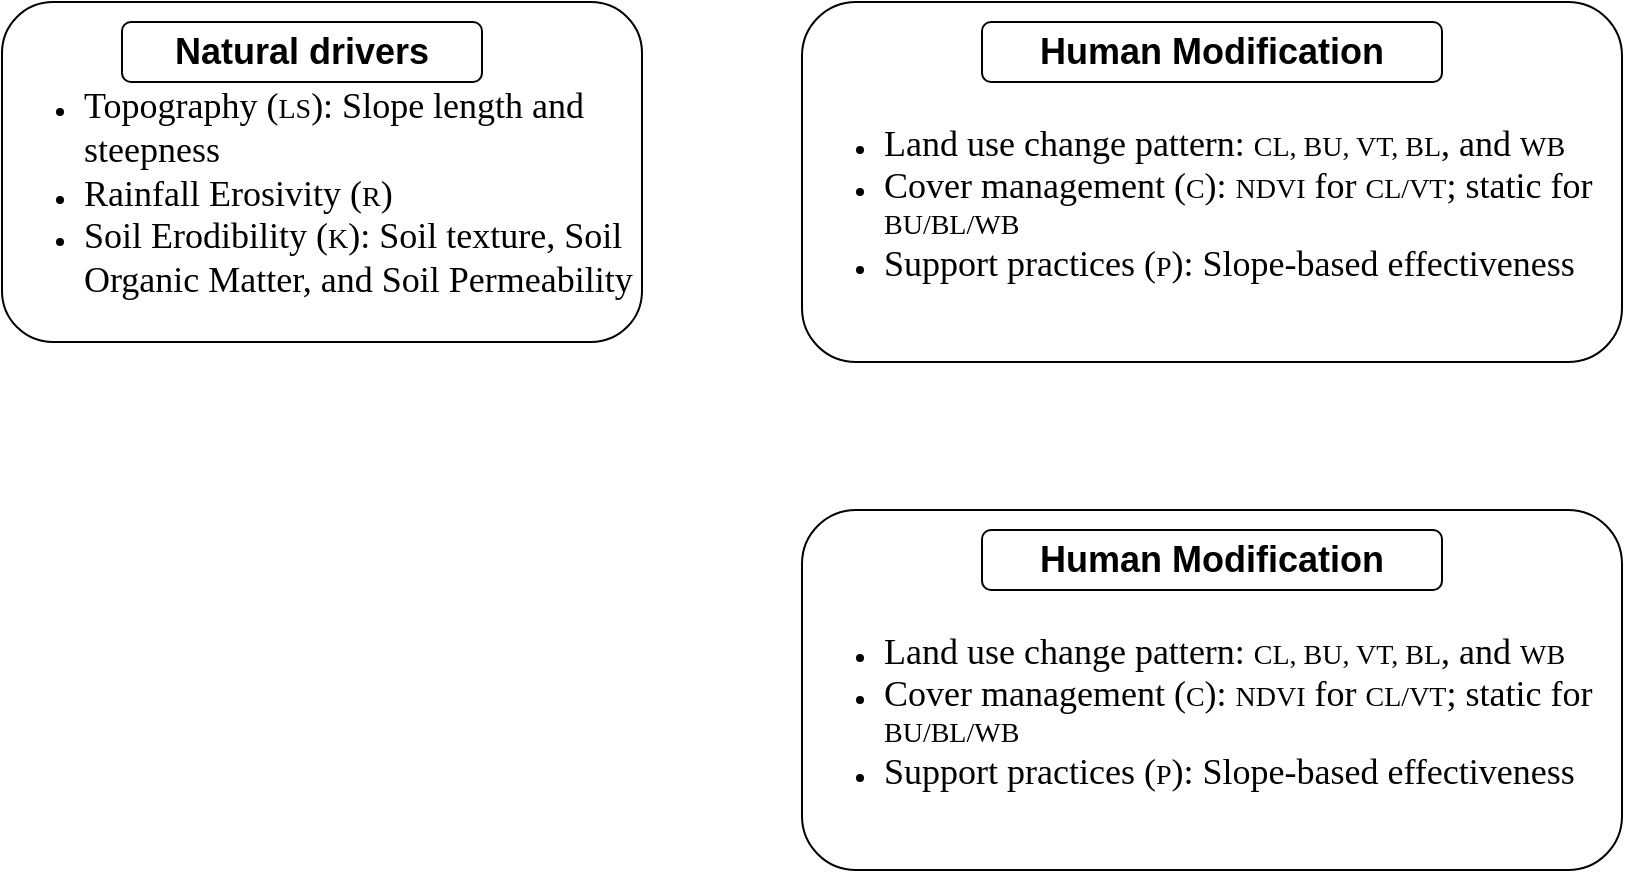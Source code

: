 <mxfile version="28.0.9">
  <diagram name="Page-1" id="aVxUdyFqYSDNTRJ5KpuL">
    <mxGraphModel dx="872" dy="473" grid="1" gridSize="10" guides="1" tooltips="1" connect="1" arrows="1" fold="1" page="1" pageScale="1" pageWidth="1169" pageHeight="827" math="0" shadow="0">
      <root>
        <mxCell id="0" />
        <mxCell id="1" parent="0" />
        <mxCell id="6p7HFDYntR_mGaMEA-Dp-2" value="&lt;div style=&quot;text-align: left;&quot;&gt;&lt;font face=&quot;Times New Roman&quot;&gt;&lt;span style=&quot;font-size: 18px;&quot;&gt;&lt;br&gt;&lt;/span&gt;&lt;/font&gt;&lt;/div&gt;&lt;ul&gt;&lt;li style=&quot;text-align: left;&quot;&gt;&lt;font style=&quot;font-size: 18px;&quot; face=&quot;Times New Roman&quot;&gt;Topography (&lt;/font&gt;&lt;font style=&quot;font-size: 14px;&quot; face=&quot;Times New Roman&quot;&gt;LS&lt;/font&gt;&lt;font style=&quot;font-size: 18px;&quot; face=&quot;Times New Roman&quot;&gt;): Slope length and steepness&lt;/font&gt;&lt;/li&gt;&lt;li style=&quot;text-align: left;&quot;&gt;&lt;font style=&quot;font-size: 18px;&quot; face=&quot;Times New Roman&quot;&gt;Rainfall Erosivity (&lt;/font&gt;&lt;font style=&quot;font-size: 14px;&quot; face=&quot;Times New Roman&quot;&gt;R&lt;/font&gt;&lt;font style=&quot;font-size: 18px;&quot; face=&quot;Times New Roman&quot;&gt;)&lt;/font&gt;&lt;/li&gt;&lt;li style=&quot;text-align: left;&quot;&gt;&lt;font style=&quot;font-size: 18px;&quot; face=&quot;Times New Roman&quot;&gt;Soil Erodibility (&lt;/font&gt;&lt;font style=&quot;font-size: 14px;&quot; face=&quot;Times New Roman&quot;&gt;K&lt;/font&gt;&lt;font style=&quot;font-size: 18px;&quot; face=&quot;Times New Roman&quot;&gt;): Soil texture, Soil Organic Matter, and Soil Permeability&lt;/font&gt;&lt;/li&gt;&lt;/ul&gt;" style="rounded=1;whiteSpace=wrap;html=1;" vertex="1" parent="1">
          <mxGeometry x="70" y="70" width="320" height="170" as="geometry" />
        </mxCell>
        <mxCell id="6p7HFDYntR_mGaMEA-Dp-1" value="&lt;font style=&quot;font-size: 18px;&quot;&gt;&lt;b style=&quot;&quot;&gt;Natural drivers&lt;/b&gt;&lt;/font&gt;" style="rounded=1;whiteSpace=wrap;html=1;" vertex="1" parent="1">
          <mxGeometry x="130" y="80" width="180" height="30" as="geometry" />
        </mxCell>
        <mxCell id="6p7HFDYntR_mGaMEA-Dp-4" value="&lt;div style=&quot;text-align: left;&quot;&gt;&lt;font face=&quot;Times New Roman&quot;&gt;&lt;span style=&quot;font-size: 18px;&quot;&gt;&lt;br&gt;&lt;/span&gt;&lt;/font&gt;&lt;/div&gt;&lt;ul&gt;&lt;li style=&quot;text-align: left;&quot;&gt;&lt;font style=&quot;font-size: 18px;&quot; face=&quot;Times New Roman&quot;&gt;Land use change pattern: &lt;/font&gt;&lt;font style=&quot;font-size: 14px;&quot; face=&quot;Times New Roman&quot;&gt;CL, BU, VT, BL&lt;/font&gt;&lt;font style=&quot;font-size: 18px;&quot; face=&quot;Times New Roman&quot;&gt;, and &lt;/font&gt;&lt;font style=&quot;font-size: 14px;&quot; face=&quot;Times New Roman&quot;&gt;WB&lt;/font&gt;&lt;/li&gt;&lt;li style=&quot;text-align: left;&quot;&gt;&lt;font style=&quot;font-size: 18px;&quot; face=&quot;Times New Roman&quot;&gt;Cover management (&lt;/font&gt;&lt;font style=&quot;font-size: 14px;&quot; face=&quot;Times New Roman&quot;&gt;C&lt;/font&gt;&lt;font style=&quot;font-size: 18px;&quot; face=&quot;Times New Roman&quot;&gt;): &lt;/font&gt;&lt;font style=&quot;font-size: 14px;&quot; face=&quot;Times New Roman&quot;&gt;NDVI&lt;/font&gt;&lt;font style=&quot;font-size: 18px;&quot; face=&quot;Times New Roman&quot;&gt; for &lt;/font&gt;&lt;font style=&quot;font-size: 14px;&quot; face=&quot;Times New Roman&quot;&gt;CL/VT&lt;/font&gt;&lt;font style=&quot;font-size: 18px;&quot; face=&quot;Times New Roman&quot;&gt;; static for &lt;/font&gt;&lt;font style=&quot;font-size: 14px;&quot; face=&quot;Times New Roman&quot;&gt;BU/BL/WB&lt;/font&gt;&lt;/li&gt;&lt;li style=&quot;text-align: left;&quot;&gt;&lt;font style=&quot;font-size: 18px;&quot; face=&quot;Times New Roman&quot;&gt;Support practices (&lt;/font&gt;&lt;font style=&quot;font-size: 14px;&quot; face=&quot;Times New Roman&quot;&gt;P&lt;/font&gt;&lt;font style=&quot;font-size: 18px;&quot; face=&quot;Times New Roman&quot;&gt;): Slope-based effectiveness&lt;/font&gt;&lt;/li&gt;&lt;/ul&gt;" style="rounded=1;whiteSpace=wrap;html=1;" vertex="1" parent="1">
          <mxGeometry x="470" y="70" width="410" height="180" as="geometry" />
        </mxCell>
        <mxCell id="6p7HFDYntR_mGaMEA-Dp-5" value="&lt;font style=&quot;font-size: 18px;&quot;&gt;&lt;b style=&quot;&quot;&gt;Human Modification&lt;/b&gt;&lt;/font&gt;" style="rounded=1;whiteSpace=wrap;html=1;" vertex="1" parent="1">
          <mxGeometry x="560" y="80" width="230" height="30" as="geometry" />
        </mxCell>
        <mxCell id="6p7HFDYntR_mGaMEA-Dp-6" value="&lt;div style=&quot;text-align: left;&quot;&gt;&lt;font face=&quot;Times New Roman&quot;&gt;&lt;span style=&quot;font-size: 18px;&quot;&gt;&lt;br&gt;&lt;/span&gt;&lt;/font&gt;&lt;/div&gt;&lt;ul&gt;&lt;li style=&quot;text-align: left;&quot;&gt;&lt;font style=&quot;font-size: 18px;&quot; face=&quot;Times New Roman&quot;&gt;Land use change pattern: &lt;/font&gt;&lt;font style=&quot;font-size: 14px;&quot; face=&quot;Times New Roman&quot;&gt;CL, BU, VT, BL&lt;/font&gt;&lt;font style=&quot;font-size: 18px;&quot; face=&quot;Times New Roman&quot;&gt;, and &lt;/font&gt;&lt;font style=&quot;font-size: 14px;&quot; face=&quot;Times New Roman&quot;&gt;WB&lt;/font&gt;&lt;/li&gt;&lt;li style=&quot;text-align: left;&quot;&gt;&lt;font style=&quot;font-size: 18px;&quot; face=&quot;Times New Roman&quot;&gt;Cover management (&lt;/font&gt;&lt;font style=&quot;font-size: 14px;&quot; face=&quot;Times New Roman&quot;&gt;C&lt;/font&gt;&lt;font style=&quot;font-size: 18px;&quot; face=&quot;Times New Roman&quot;&gt;): &lt;/font&gt;&lt;font style=&quot;font-size: 14px;&quot; face=&quot;Times New Roman&quot;&gt;NDVI&lt;/font&gt;&lt;font style=&quot;font-size: 18px;&quot; face=&quot;Times New Roman&quot;&gt; for &lt;/font&gt;&lt;font style=&quot;font-size: 14px;&quot; face=&quot;Times New Roman&quot;&gt;CL/VT&lt;/font&gt;&lt;font style=&quot;font-size: 18px;&quot; face=&quot;Times New Roman&quot;&gt;; static for &lt;/font&gt;&lt;font style=&quot;font-size: 14px;&quot; face=&quot;Times New Roman&quot;&gt;BU/BL/WB&lt;/font&gt;&lt;/li&gt;&lt;li style=&quot;text-align: left;&quot;&gt;&lt;font style=&quot;font-size: 18px;&quot; face=&quot;Times New Roman&quot;&gt;Support practices (&lt;/font&gt;&lt;font style=&quot;font-size: 14px;&quot; face=&quot;Times New Roman&quot;&gt;P&lt;/font&gt;&lt;font style=&quot;font-size: 18px;&quot; face=&quot;Times New Roman&quot;&gt;): Slope-based effectiveness&lt;/font&gt;&lt;/li&gt;&lt;/ul&gt;" style="rounded=1;whiteSpace=wrap;html=1;" vertex="1" parent="1">
          <mxGeometry x="470" y="324" width="410" height="180" as="geometry" />
        </mxCell>
        <mxCell id="6p7HFDYntR_mGaMEA-Dp-7" value="&lt;font style=&quot;font-size: 18px;&quot;&gt;&lt;b style=&quot;&quot;&gt;Human Modification&lt;/b&gt;&lt;/font&gt;" style="rounded=1;whiteSpace=wrap;html=1;" vertex="1" parent="1">
          <mxGeometry x="560" y="334" width="230" height="30" as="geometry" />
        </mxCell>
      </root>
    </mxGraphModel>
  </diagram>
</mxfile>

